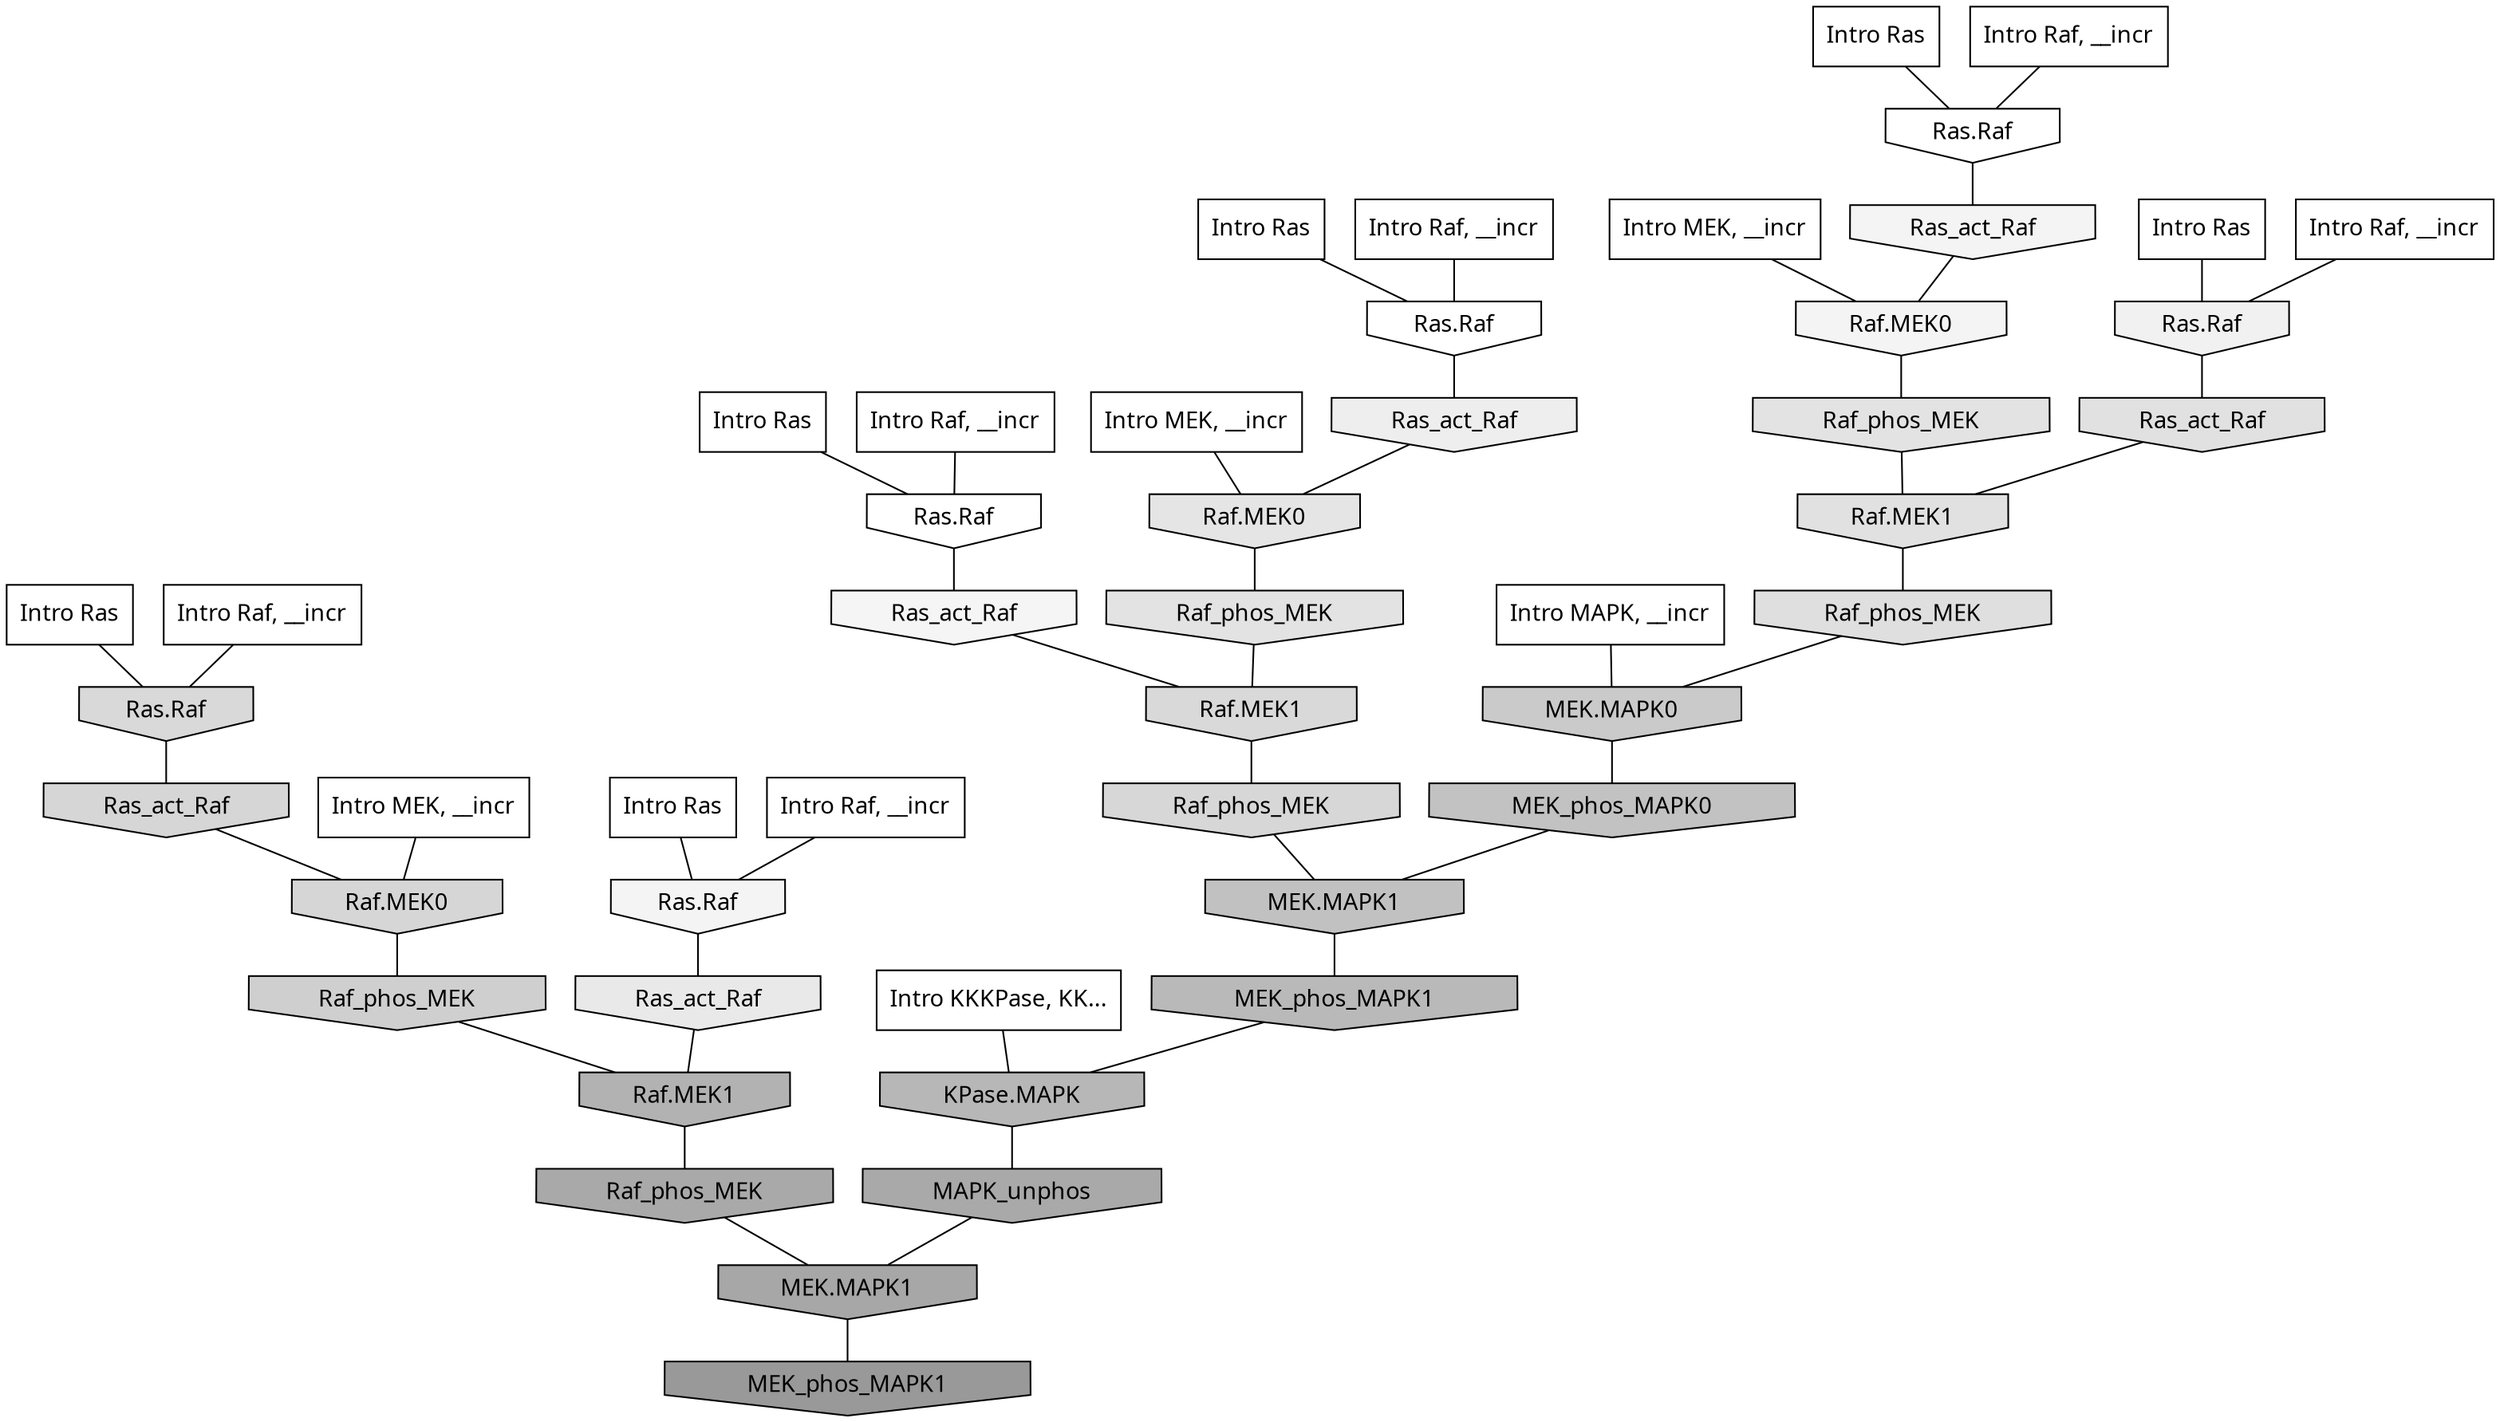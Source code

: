 digraph G{
  rankdir="TB";
  ranksep=0.30;
  node [fontname="CMU Serif"];
  edge [fontname="CMU Serif"];
  
  2 [label="Intro Ras", shape=rectangle, style=filled, fillcolor="0.000 0.000 1.000"]
  
  9 [label="Intro Ras", shape=rectangle, style=filled, fillcolor="0.000 0.000 1.000"]
  
  14 [label="Intro Ras", shape=rectangle, style=filled, fillcolor="0.000 0.000 1.000"]
  
  26 [label="Intro Ras", shape=rectangle, style=filled, fillcolor="0.000 0.000 1.000"]
  
  67 [label="Intro Ras", shape=rectangle, style=filled, fillcolor="0.000 0.000 1.000"]
  
  69 [label="Intro Ras", shape=rectangle, style=filled, fillcolor="0.000 0.000 1.000"]
  
  108 [label="Intro Raf, __incr", shape=rectangle, style=filled, fillcolor="0.000 0.000 1.000"]
  
  269 [label="Intro Raf, __incr", shape=rectangle, style=filled, fillcolor="0.000 0.000 1.000"]
  
  383 [label="Intro Raf, __incr", shape=rectangle, style=filled, fillcolor="0.000 0.000 1.000"]
  
  551 [label="Intro Raf, __incr", shape=rectangle, style=filled, fillcolor="0.000 0.000 1.000"]
  
  641 [label="Intro Raf, __incr", shape=rectangle, style=filled, fillcolor="0.000 0.000 1.000"]
  
  777 [label="Intro Raf, __incr", shape=rectangle, style=filled, fillcolor="0.000 0.000 1.000"]
  
  1190 [label="Intro MEK, __incr", shape=rectangle, style=filled, fillcolor="0.000 0.000 1.000"]
  
  1495 [label="Intro MEK, __incr", shape=rectangle, style=filled, fillcolor="0.000 0.000 1.000"]
  
  1801 [label="Intro MEK, __incr", shape=rectangle, style=filled, fillcolor="0.000 0.000 1.000"]
  
  2238 [label="Intro MAPK, __incr", shape=rectangle, style=filled, fillcolor="0.000 0.000 1.000"]
  
  3159 [label="Intro KKKPase, KK...", shape=rectangle, style=filled, fillcolor="0.000 0.000 1.000"]
  
  3220 [label="Ras.Raf", shape=invhouse, style=filled, fillcolor="0.000 0.000 1.000"]
  
  3246 [label="Ras.Raf", shape=invhouse, style=filled, fillcolor="0.000 0.000 1.000"]
  
  3276 [label="Ras.Raf", shape=invhouse, style=filled, fillcolor="0.000 0.000 1.000"]
  
  3641 [label="Ras_act_Raf", shape=invhouse, style=filled, fillcolor="0.000 0.000 0.958"]
  
  3660 [label="Ras_act_Raf", shape=invhouse, style=filled, fillcolor="0.000 0.000 0.956"]
  
  3663 [label="Raf.MEK0", shape=invhouse, style=filled, fillcolor="0.000 0.000 0.956"]
  
  3668 [label="Ras.Raf", shape=invhouse, style=filled, fillcolor="0.000 0.000 0.955"]
  
  3838 [label="Ras.Raf", shape=invhouse, style=filled, fillcolor="0.000 0.000 0.943"]
  
  4025 [label="Ras_act_Raf", shape=invhouse, style=filled, fillcolor="0.000 0.000 0.933"]
  
  4357 [label="Ras_act_Raf", shape=invhouse, style=filled, fillcolor="0.000 0.000 0.912"]
  
  4648 [label="Raf.MEK0", shape=invhouse, style=filled, fillcolor="0.000 0.000 0.895"]
  
  4778 [label="Raf_phos_MEK", shape=invhouse, style=filled, fillcolor="0.000 0.000 0.888"]
  
  4795 [label="Raf_phos_MEK", shape=invhouse, style=filled, fillcolor="0.000 0.000 0.888"]
  
  4908 [label="Ras_act_Raf", shape=invhouse, style=filled, fillcolor="0.000 0.000 0.881"]
  
  4934 [label="Raf.MEK1", shape=invhouse, style=filled, fillcolor="0.000 0.000 0.880"]
  
  5004 [label="Raf_phos_MEK", shape=invhouse, style=filled, fillcolor="0.000 0.000 0.875"]
  
  5498 [label="Ras.Raf", shape=invhouse, style=filled, fillcolor="0.000 0.000 0.851"]
  
  5521 [label="Raf.MEK1", shape=invhouse, style=filled, fillcolor="0.000 0.000 0.850"]
  
  5673 [label="Raf_phos_MEK", shape=invhouse, style=filled, fillcolor="0.000 0.000 0.842"]
  
  5756 [label="Ras_act_Raf", shape=invhouse, style=filled, fillcolor="0.000 0.000 0.837"]
  
  5758 [label="Raf.MEK0", shape=invhouse, style=filled, fillcolor="0.000 0.000 0.837"]
  
  6401 [label="Raf_phos_MEK", shape=invhouse, style=filled, fillcolor="0.000 0.000 0.810"]
  
  6937 [label="MEK.MAPK0", shape=invhouse, style=filled, fillcolor="0.000 0.000 0.792"]
  
  8035 [label="MEK_phos_MAPK0", shape=invhouse, style=filled, fillcolor="0.000 0.000 0.761"]
  
  8248 [label="MEK.MAPK1", shape=invhouse, style=filled, fillcolor="0.000 0.000 0.756"]
  
  9460 [label="MEK_phos_MAPK1", shape=invhouse, style=filled, fillcolor="0.000 0.000 0.725"]
  
  9965 [label="KPase.MAPK", shape=invhouse, style=filled, fillcolor="0.000 0.000 0.717"]
  
  11049 [label="Raf.MEK1", shape=invhouse, style=filled, fillcolor="0.000 0.000 0.696"]
  
  13292 [label="Raf_phos_MEK", shape=invhouse, style=filled, fillcolor="0.000 0.000 0.662"]
  
  13386 [label="MAPK_unphos", shape=invhouse, style=filled, fillcolor="0.000 0.000 0.661"]
  
  13843 [label="MEK.MAPK1", shape=invhouse, style=filled, fillcolor="0.000 0.000 0.655"]
  
  17147 [label="MEK_phos_MAPK1", shape=invhouse, style=filled, fillcolor="0.000 0.000 0.600"]
  
  
  13843 -> 17147 [dir=none, color="0.000 0.000 0.000"] 
  13386 -> 13843 [dir=none, color="0.000 0.000 0.000"] 
  13292 -> 13843 [dir=none, color="0.000 0.000 0.000"] 
  11049 -> 13292 [dir=none, color="0.000 0.000 0.000"] 
  9965 -> 13386 [dir=none, color="0.000 0.000 0.000"] 
  9460 -> 9965 [dir=none, color="0.000 0.000 0.000"] 
  8248 -> 9460 [dir=none, color="0.000 0.000 0.000"] 
  8035 -> 8248 [dir=none, color="0.000 0.000 0.000"] 
  6937 -> 8035 [dir=none, color="0.000 0.000 0.000"] 
  6401 -> 11049 [dir=none, color="0.000 0.000 0.000"] 
  5758 -> 6401 [dir=none, color="0.000 0.000 0.000"] 
  5756 -> 5758 [dir=none, color="0.000 0.000 0.000"] 
  5673 -> 8248 [dir=none, color="0.000 0.000 0.000"] 
  5521 -> 5673 [dir=none, color="0.000 0.000 0.000"] 
  5498 -> 5756 [dir=none, color="0.000 0.000 0.000"] 
  5004 -> 6937 [dir=none, color="0.000 0.000 0.000"] 
  4934 -> 5004 [dir=none, color="0.000 0.000 0.000"] 
  4908 -> 4934 [dir=none, color="0.000 0.000 0.000"] 
  4795 -> 4934 [dir=none, color="0.000 0.000 0.000"] 
  4778 -> 5521 [dir=none, color="0.000 0.000 0.000"] 
  4648 -> 4778 [dir=none, color="0.000 0.000 0.000"] 
  4357 -> 11049 [dir=none, color="0.000 0.000 0.000"] 
  4025 -> 4648 [dir=none, color="0.000 0.000 0.000"] 
  3838 -> 4908 [dir=none, color="0.000 0.000 0.000"] 
  3668 -> 4357 [dir=none, color="0.000 0.000 0.000"] 
  3663 -> 4795 [dir=none, color="0.000 0.000 0.000"] 
  3660 -> 3663 [dir=none, color="0.000 0.000 0.000"] 
  3641 -> 5521 [dir=none, color="0.000 0.000 0.000"] 
  3276 -> 3641 [dir=none, color="0.000 0.000 0.000"] 
  3246 -> 3660 [dir=none, color="0.000 0.000 0.000"] 
  3220 -> 4025 [dir=none, color="0.000 0.000 0.000"] 
  3159 -> 9965 [dir=none, color="0.000 0.000 0.000"] 
  2238 -> 6937 [dir=none, color="0.000 0.000 0.000"] 
  1801 -> 5758 [dir=none, color="0.000 0.000 0.000"] 
  1495 -> 4648 [dir=none, color="0.000 0.000 0.000"] 
  1190 -> 3663 [dir=none, color="0.000 0.000 0.000"] 
  777 -> 3276 [dir=none, color="0.000 0.000 0.000"] 
  641 -> 5498 [dir=none, color="0.000 0.000 0.000"] 
  551 -> 3668 [dir=none, color="0.000 0.000 0.000"] 
  383 -> 3220 [dir=none, color="0.000 0.000 0.000"] 
  269 -> 3246 [dir=none, color="0.000 0.000 0.000"] 
  108 -> 3838 [dir=none, color="0.000 0.000 0.000"] 
  69 -> 3276 [dir=none, color="0.000 0.000 0.000"] 
  67 -> 3246 [dir=none, color="0.000 0.000 0.000"] 
  26 -> 3838 [dir=none, color="0.000 0.000 0.000"] 
  14 -> 3220 [dir=none, color="0.000 0.000 0.000"] 
  9 -> 3668 [dir=none, color="0.000 0.000 0.000"] 
  2 -> 5498 [dir=none, color="0.000 0.000 0.000"] 
  
  }
